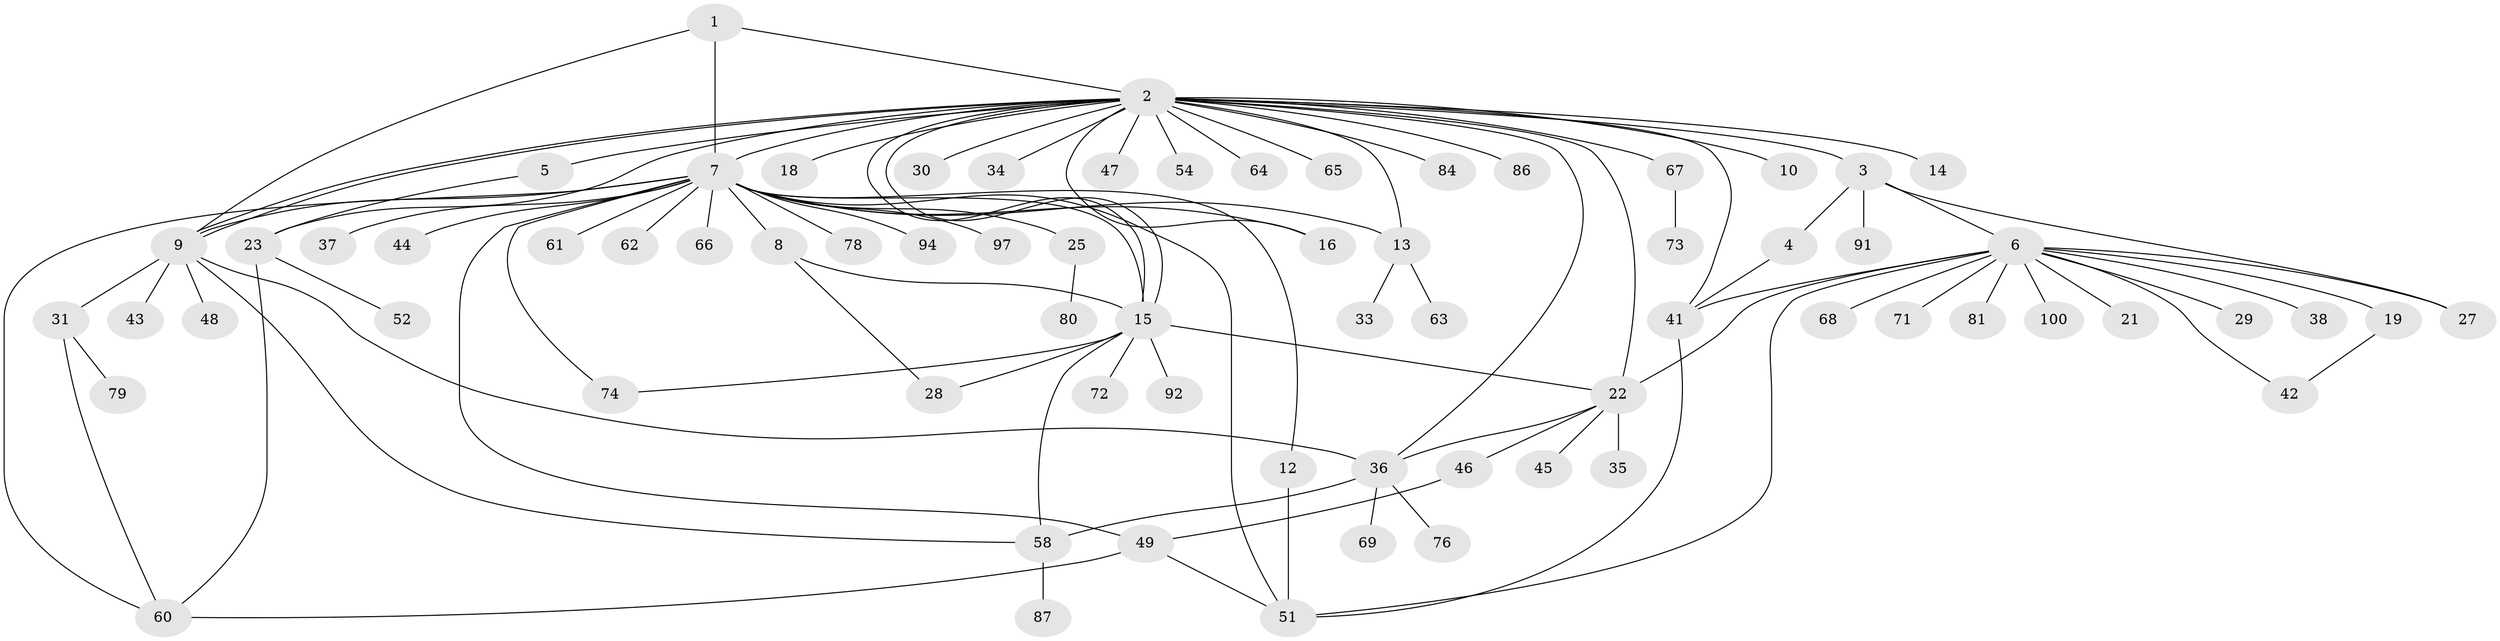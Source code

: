 // original degree distribution, {3: 0.12, 29: 0.01, 6: 0.02, 2: 0.2, 12: 0.01, 17: 0.01, 11: 0.01, 1: 0.51, 4: 0.08, 9: 0.01, 8: 0.01, 7: 0.01}
// Generated by graph-tools (version 1.1) at 2025/38/02/21/25 10:38:54]
// undirected, 72 vertices, 101 edges
graph export_dot {
graph [start="1"]
  node [color=gray90,style=filled];
  1 [super="+17"];
  2 [super="+98"];
  3 [super="+75"];
  4 [super="+11"];
  5;
  6 [super="+20"];
  7 [super="+24"];
  8 [super="+93"];
  9 [super="+26"];
  10;
  12;
  13;
  14;
  15 [super="+70"];
  16;
  18;
  19 [super="+82"];
  21;
  22 [super="+39"];
  23 [super="+32"];
  25 [super="+59"];
  27 [super="+50"];
  28 [super="+88"];
  29;
  30;
  31 [super="+53"];
  33;
  34;
  35;
  36 [super="+57"];
  37;
  38 [super="+40"];
  41 [super="+83"];
  42 [super="+55"];
  43 [super="+90"];
  44;
  45;
  46;
  47;
  48 [super="+95"];
  49 [super="+89"];
  51 [super="+56"];
  52;
  54;
  58 [super="+77"];
  60 [super="+96"];
  61;
  62;
  63;
  64;
  65;
  66;
  67;
  68;
  69;
  71;
  72;
  73 [super="+99"];
  74 [super="+85"];
  76;
  78;
  79;
  80;
  81;
  84;
  86;
  87;
  91;
  92;
  94;
  97;
  100;
  1 -- 2;
  1 -- 7;
  1 -- 9;
  2 -- 3 [weight=2];
  2 -- 5;
  2 -- 7;
  2 -- 9;
  2 -- 9;
  2 -- 10;
  2 -- 13;
  2 -- 14;
  2 -- 15 [weight=2];
  2 -- 15;
  2 -- 16;
  2 -- 18;
  2 -- 22;
  2 -- 23;
  2 -- 30;
  2 -- 34;
  2 -- 47;
  2 -- 54;
  2 -- 64;
  2 -- 65;
  2 -- 67;
  2 -- 84;
  2 -- 86;
  2 -- 41;
  2 -- 36;
  3 -- 4;
  3 -- 6;
  3 -- 27;
  3 -- 91;
  4 -- 41;
  5 -- 23;
  6 -- 19;
  6 -- 21;
  6 -- 22;
  6 -- 27;
  6 -- 29;
  6 -- 38;
  6 -- 68;
  6 -- 71;
  6 -- 81;
  6 -- 42;
  6 -- 100;
  6 -- 41;
  6 -- 51;
  7 -- 8;
  7 -- 9 [weight=2];
  7 -- 12;
  7 -- 16;
  7 -- 25;
  7 -- 44;
  7 -- 51;
  7 -- 61;
  7 -- 62;
  7 -- 66;
  7 -- 78;
  7 -- 94;
  7 -- 97;
  7 -- 37;
  7 -- 60;
  7 -- 13;
  7 -- 15;
  7 -- 49;
  7 -- 74;
  8 -- 15;
  8 -- 28;
  9 -- 31;
  9 -- 36;
  9 -- 43;
  9 -- 48;
  9 -- 58;
  12 -- 51;
  13 -- 33;
  13 -- 63;
  15 -- 22;
  15 -- 28;
  15 -- 72;
  15 -- 74;
  15 -- 92;
  15 -- 58;
  19 -- 42;
  22 -- 35;
  22 -- 36;
  22 -- 45;
  22 -- 46;
  23 -- 52;
  23 -- 60;
  25 -- 80;
  31 -- 79;
  31 -- 60;
  36 -- 58;
  36 -- 69;
  36 -- 76;
  41 -- 51;
  46 -- 49;
  49 -- 51;
  49 -- 60;
  58 -- 87;
  67 -- 73;
}
